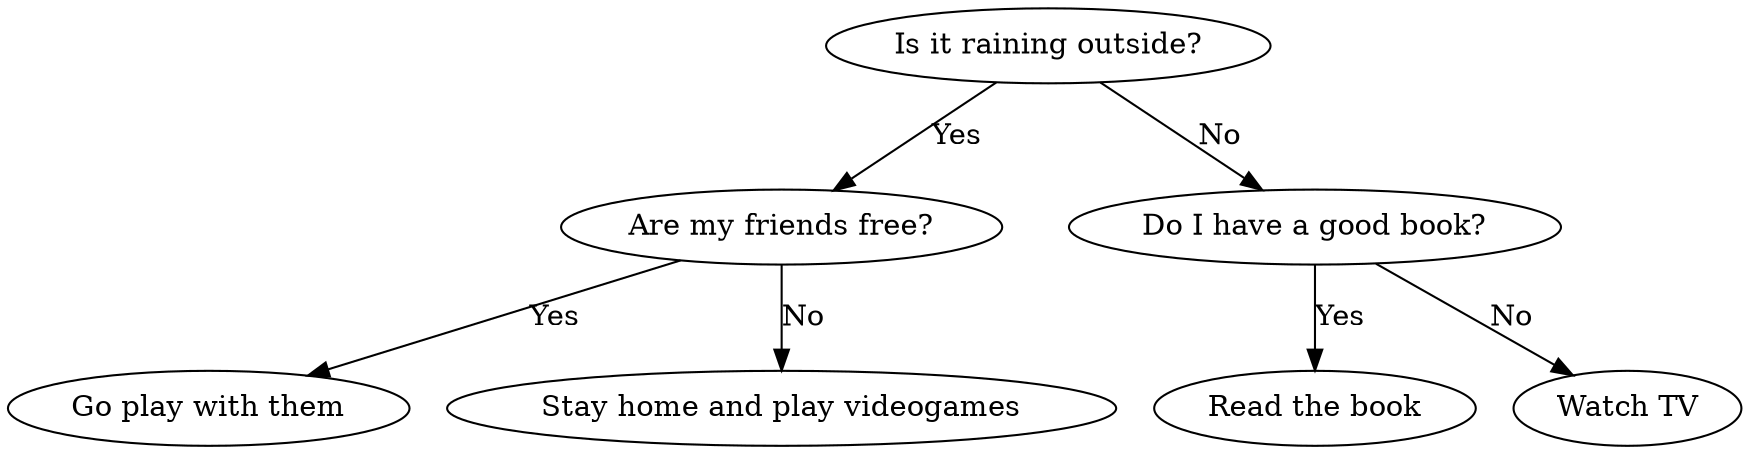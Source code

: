 digraph decisionTree{

"Is it raining outside?" -> "Are my friends free?" [label="Yes"];
"Is it raining outside?" -> "Do I have a good book?" [label="No"];

"Are my friends free?" -> "Go play with them" [label="Yes"];
"Are my friends free?" -> "Stay home and play videogames" [label="No"];

"Do I have a good book?" -> "Read the book" [label="Yes"];
"Do I have a good book?" -> "Watch TV" [label="No"];


    
}



